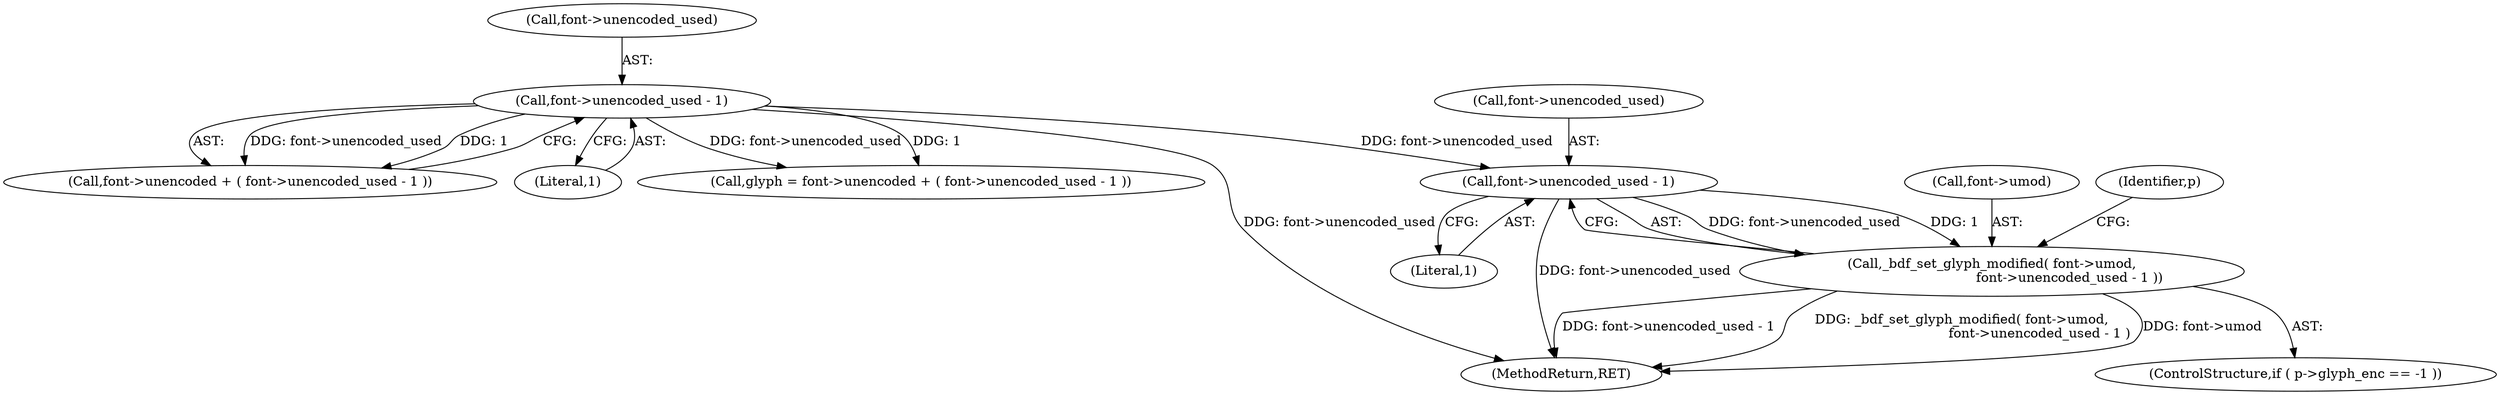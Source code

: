 digraph "0_savannah_07bdb6e289c7954e2a533039dc93c1c136099d2d@pointer" {
"1001425" [label="(Call,font->unencoded_used - 1)"];
"1000798" [label="(Call,font->unencoded_used - 1)"];
"1001421" [label="(Call,_bdf_set_glyph_modified( font->umod,\n                                     font->unencoded_used - 1 ))"];
"1000794" [label="(Call,font->unencoded + ( font->unencoded_used - 1 ))"];
"1001426" [label="(Call,font->unencoded_used)"];
"1000799" [label="(Call,font->unencoded_used)"];
"1001421" [label="(Call,_bdf_set_glyph_modified( font->umod,\n                                     font->unencoded_used - 1 ))"];
"1000802" [label="(Literal,1)"];
"1001414" [label="(ControlStructure,if ( p->glyph_enc == -1 ))"];
"1000792" [label="(Call,glyph = font->unencoded + ( font->unencoded_used - 1 ))"];
"1001429" [label="(Literal,1)"];
"1001422" [label="(Call,font->umod)"];
"1001440" [label="(Identifier,p)"];
"1001425" [label="(Call,font->unencoded_used - 1)"];
"1000798" [label="(Call,font->unencoded_used - 1)"];
"1001571" [label="(MethodReturn,RET)"];
"1001425" -> "1001421"  [label="AST: "];
"1001425" -> "1001429"  [label="CFG: "];
"1001426" -> "1001425"  [label="AST: "];
"1001429" -> "1001425"  [label="AST: "];
"1001421" -> "1001425"  [label="CFG: "];
"1001425" -> "1001571"  [label="DDG: font->unencoded_used"];
"1001425" -> "1001421"  [label="DDG: font->unencoded_used"];
"1001425" -> "1001421"  [label="DDG: 1"];
"1000798" -> "1001425"  [label="DDG: font->unencoded_used"];
"1000798" -> "1000794"  [label="AST: "];
"1000798" -> "1000802"  [label="CFG: "];
"1000799" -> "1000798"  [label="AST: "];
"1000802" -> "1000798"  [label="AST: "];
"1000794" -> "1000798"  [label="CFG: "];
"1000798" -> "1001571"  [label="DDG: font->unencoded_used"];
"1000798" -> "1000792"  [label="DDG: font->unencoded_used"];
"1000798" -> "1000792"  [label="DDG: 1"];
"1000798" -> "1000794"  [label="DDG: font->unencoded_used"];
"1000798" -> "1000794"  [label="DDG: 1"];
"1001421" -> "1001414"  [label="AST: "];
"1001422" -> "1001421"  [label="AST: "];
"1001440" -> "1001421"  [label="CFG: "];
"1001421" -> "1001571"  [label="DDG: font->umod"];
"1001421" -> "1001571"  [label="DDG: font->unencoded_used - 1"];
"1001421" -> "1001571"  [label="DDG: _bdf_set_glyph_modified( font->umod,\n                                     font->unencoded_used - 1 )"];
}
